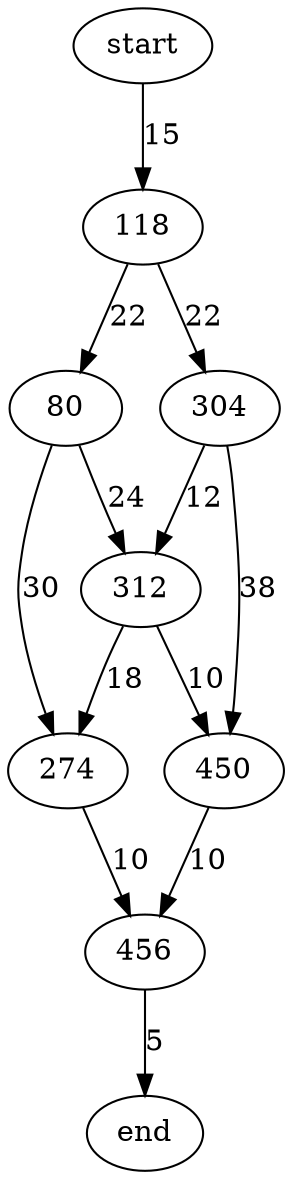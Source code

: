 digraph Maze {
    start -> 118 [label="15"];
    450 -> 456 [label="10"];
    118 -> 80 [label="22"];
    118 -> 304 [label="22"];
    80 -> 274 [label="30"];
    80 -> 312 [label="24"];
    274 -> 456 [label="10"];
    456 -> end [label="5"];
    312 -> 274 [label="18"];
    312 -> 450 [label="10"];
    304 -> 312 [label="12"];
    304 -> 450 [label="38"];
}